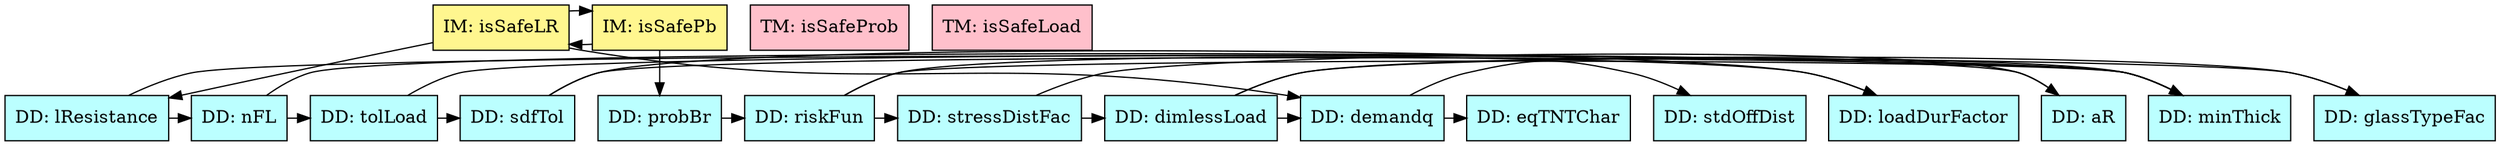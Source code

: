 digraph refvsref {
	riskFun -> minThick;
	riskFun -> loadDurFactor;
	riskFun -> stressDistFac;
	stressDistFac -> dimlessLoad;
	stressDistFac -> aR;
	nFL -> minThick;
	nFL -> tolLoad;
	dimlessLoad -> minThick;
	dimlessLoad -> glassTypeFac;
	dimlessLoad -> demandq;
	tolLoad -> sdfTol;
	tolLoad -> aR;
	sdfTol -> minThick;
	sdfTol -> loadDurFactor;
	probBr -> riskFun;
	lResistance -> nFL;
	lResistance -> glassTypeFac;
	demandq -> stdOffDist;
	demandq -> eqTNTChar;
	isSafePb -> probBr;
	isSafePb -> isSafeLR;
	isSafeLR -> lResistance;
	isSafeLR -> demandq;
	isSafeLR -> isSafePb;


	riskFun	[shape=box, color=black, style=filled, fillcolor=paleturquoise1, label="DD: riskFun"];
	minThick	[shape=box, color=black, style=filled, fillcolor=paleturquoise1, label="DD: minThick"];
	loadDurFactor	[shape=box, color=black, style=filled, fillcolor=paleturquoise1, label="DD: loadDurFactor"];
	stressDistFac	[shape=box, color=black, style=filled, fillcolor=paleturquoise1, label="DD: stressDistFac"];
	nFL	[shape=box, color=black, style=filled, fillcolor=paleturquoise1, label="DD: nFL"];
	glassTypeFac	[shape=box, color=black, style=filled, fillcolor=paleturquoise1, label="DD: glassTypeFac"];
	dimlessLoad	[shape=box, color=black, style=filled, fillcolor=paleturquoise1, label="DD: dimlessLoad"];
	tolLoad	[shape=box, color=black, style=filled, fillcolor=paleturquoise1, label="DD: tolLoad"];
	sdfTol	[shape=box, color=black, style=filled, fillcolor=paleturquoise1, label="DD: sdfTol"];
	stdOffDist	[shape=box, color=black, style=filled, fillcolor=paleturquoise1, label="DD: stdOffDist"];
	aR	[shape=box, color=black, style=filled, fillcolor=paleturquoise1, label="DD: aR"];
	eqTNTChar	[shape=box, color=black, style=filled, fillcolor=paleturquoise1, label="DD: eqTNTChar"];
	probBr	[shape=box, color=black, style=filled, fillcolor=paleturquoise1, label="DD: probBr"];
	lResistance	[shape=box, color=black, style=filled, fillcolor=paleturquoise1, label="DD: lResistance"];
	demandq	[shape=box, color=black, style=filled, fillcolor=paleturquoise1, label="DD: demandq"];

	subgraph DD {
	rank="same"
	{riskFun, minThick, loadDurFactor, stressDistFac, nFL, glassTypeFac, dimlessLoad, tolLoad, sdfTol, stdOffDist, aR, eqTNTChar, probBr, lResistance, demandq}
	}

	isSafeProb	[shape=box, color=black, style=filled, fillcolor=pink, label="TM: isSafeProb"];
	isSafeLoad	[shape=box, color=black, style=filled, fillcolor=pink, label="TM: isSafeLoad"];

	subgraph TM {
	rank="same"
	{isSafeProb, isSafeLoad}
	}


	subgraph GD {
	rank="same"
	{}
	}

	isSafePb	[shape=box, color=black, style=filled, fillcolor=khaki1, label="IM: isSafePb"];
	isSafeLR	[shape=box, color=black, style=filled, fillcolor=khaki1, label="IM: isSafeLR"];

	subgraph IM {
	rank="same"
	{isSafePb, isSafeLR}
	}

}
